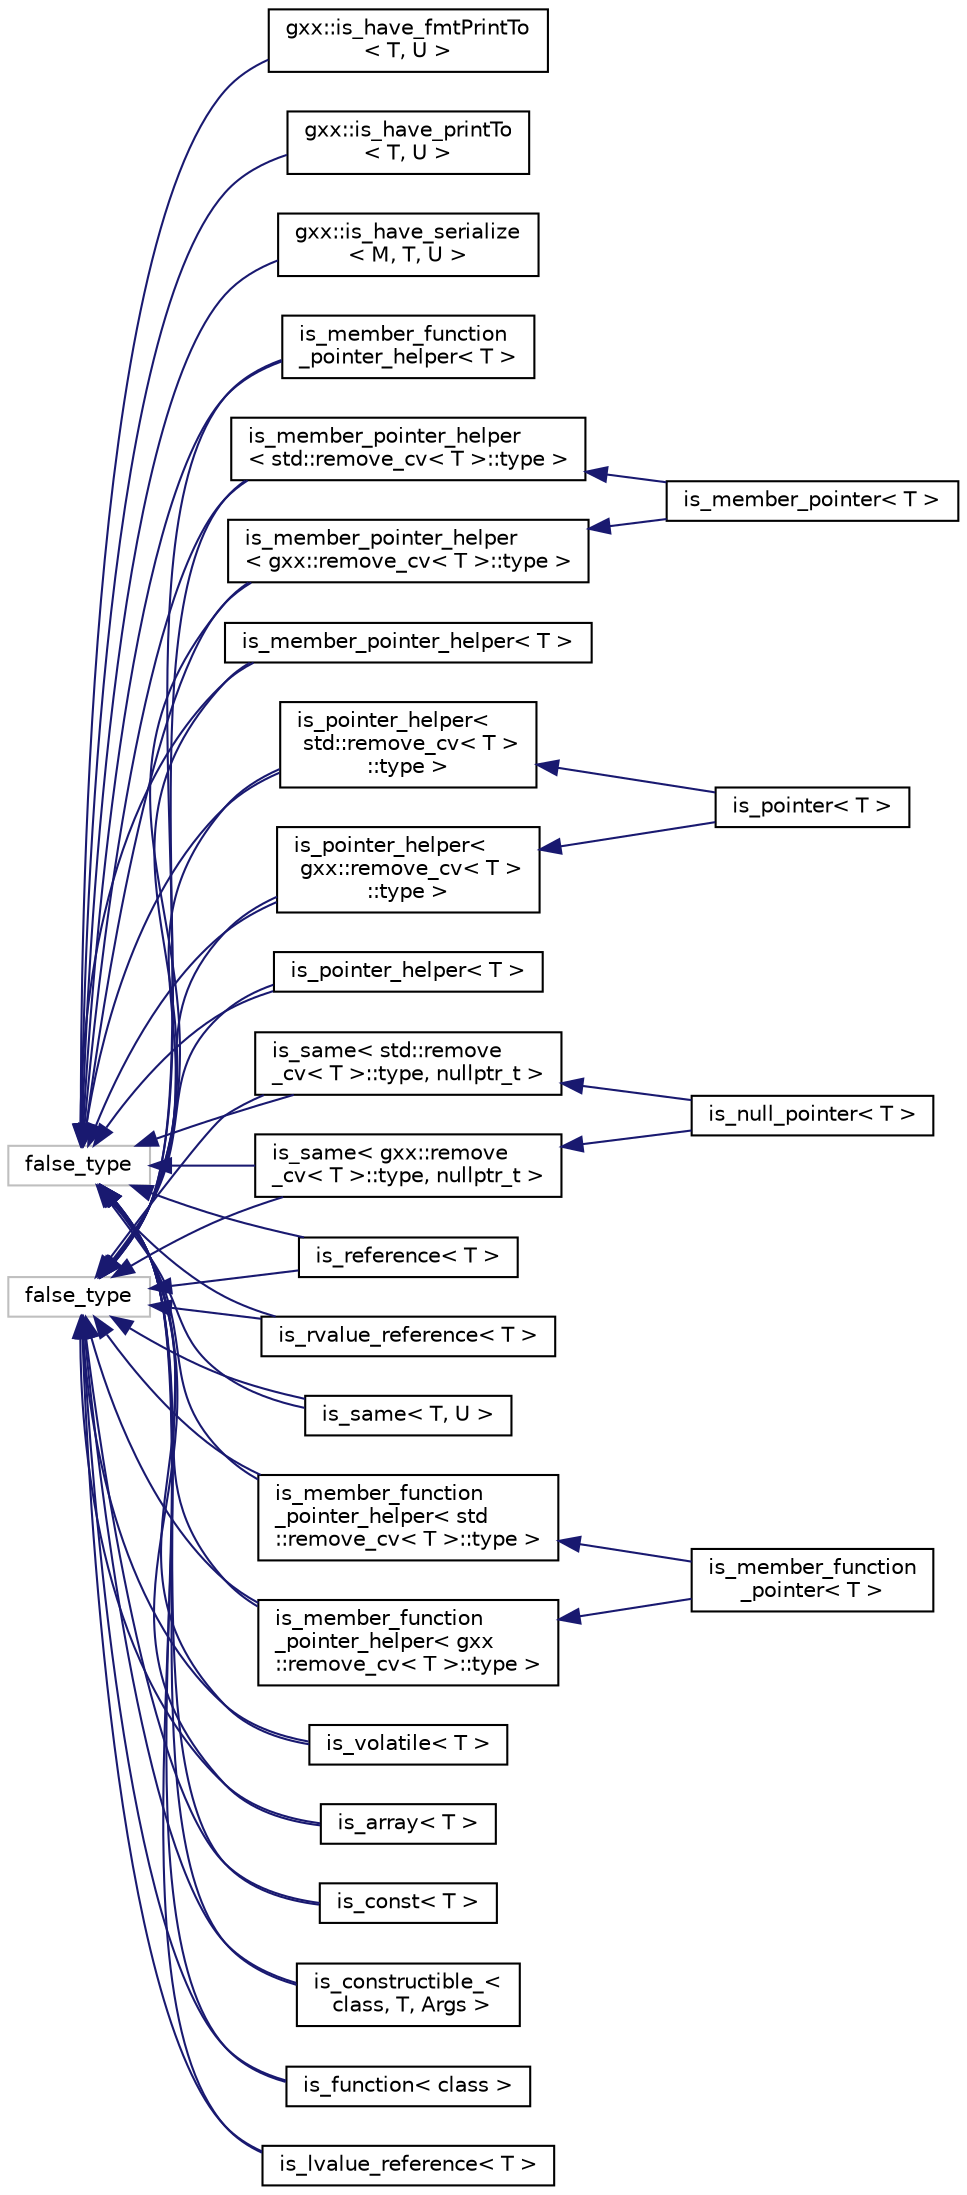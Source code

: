 digraph "Graphical Class Hierarchy"
{
  edge [fontname="Helvetica",fontsize="10",labelfontname="Helvetica",labelfontsize="10"];
  node [fontname="Helvetica",fontsize="10",shape=record];
  rankdir="LR";
  Node1 [label="false_type",height=0.2,width=0.4,color="grey75", fillcolor="white", style="filled"];
  Node1 -> Node2 [dir="back",color="midnightblue",fontsize="10",style="solid",fontname="Helvetica"];
  Node2 [label="gxx::is_have_fmtPrintTo\l\< T, U \>",height=0.2,width=0.4,color="black", fillcolor="white", style="filled",URL="$structgxx_1_1is__have__fmtPrintTo.html"];
  Node1 -> Node3 [dir="back",color="midnightblue",fontsize="10",style="solid",fontname="Helvetica"];
  Node3 [label="gxx::is_have_printTo\l\< T, U \>",height=0.2,width=0.4,color="black", fillcolor="white", style="filled",URL="$structgxx_1_1is__have__printTo.html"];
  Node1 -> Node4 [dir="back",color="midnightblue",fontsize="10",style="solid",fontname="Helvetica"];
  Node4 [label="gxx::is_have_serialize\l\< M, T, U \>",height=0.2,width=0.4,color="black", fillcolor="white", style="filled",URL="$structgxx_1_1is__have__serialize.html"];
  Node1 -> Node5 [dir="back",color="midnightblue",fontsize="10",style="solid",fontname="Helvetica"];
  Node5 [label="is_array\< T \>",height=0.2,width=0.4,color="black", fillcolor="white", style="filled",URL="$structis__array.html"];
  Node1 -> Node6 [dir="back",color="midnightblue",fontsize="10",style="solid",fontname="Helvetica"];
  Node6 [label="is_const\< T \>",height=0.2,width=0.4,color="black", fillcolor="white", style="filled",URL="$structis__const.html"];
  Node1 -> Node7 [dir="back",color="midnightblue",fontsize="10",style="solid",fontname="Helvetica"];
  Node7 [label="is_constructible_\<\l class, T, Args \>",height=0.2,width=0.4,color="black", fillcolor="white", style="filled",URL="$structis__constructible__.html"];
  Node1 -> Node8 [dir="back",color="midnightblue",fontsize="10",style="solid",fontname="Helvetica"];
  Node8 [label="is_function\< class \>",height=0.2,width=0.4,color="black", fillcolor="white", style="filled",URL="$structis__function.html"];
  Node1 -> Node9 [dir="back",color="midnightblue",fontsize="10",style="solid",fontname="Helvetica"];
  Node9 [label="is_lvalue_reference\< T \>",height=0.2,width=0.4,color="black", fillcolor="white", style="filled",URL="$structis__lvalue__reference.html"];
  Node1 -> Node10 [dir="back",color="midnightblue",fontsize="10",style="solid",fontname="Helvetica"];
  Node10 [label="is_member_function\l_pointer_helper\< T \>",height=0.2,width=0.4,color="black", fillcolor="white", style="filled",URL="$structis__member__function__pointer__helper.html"];
  Node1 -> Node11 [dir="back",color="midnightblue",fontsize="10",style="solid",fontname="Helvetica"];
  Node11 [label="is_member_function\l_pointer_helper\< gxx\l::remove_cv\< T \>::type \>",height=0.2,width=0.4,color="black", fillcolor="white", style="filled",URL="$structis__member__function__pointer__helper.html"];
  Node11 -> Node12 [dir="back",color="midnightblue",fontsize="10",style="solid",fontname="Helvetica"];
  Node12 [label="is_member_function\l_pointer\< T \>",height=0.2,width=0.4,color="black", fillcolor="white", style="filled",URL="$structis__member__function__pointer.html"];
  Node1 -> Node13 [dir="back",color="midnightblue",fontsize="10",style="solid",fontname="Helvetica"];
  Node13 [label="is_member_function\l_pointer_helper\< std\l::remove_cv\< T \>::type \>",height=0.2,width=0.4,color="black", fillcolor="white", style="filled",URL="$structis__member__function__pointer__helper.html"];
  Node13 -> Node12 [dir="back",color="midnightblue",fontsize="10",style="solid",fontname="Helvetica"];
  Node1 -> Node14 [dir="back",color="midnightblue",fontsize="10",style="solid",fontname="Helvetica"];
  Node14 [label="is_member_pointer_helper\< T \>",height=0.2,width=0.4,color="black", fillcolor="white", style="filled",URL="$structis__member__pointer__helper.html"];
  Node1 -> Node15 [dir="back",color="midnightblue",fontsize="10",style="solid",fontname="Helvetica"];
  Node15 [label="is_member_pointer_helper\l\< gxx::remove_cv\< T \>::type \>",height=0.2,width=0.4,color="black", fillcolor="white", style="filled",URL="$structis__member__pointer__helper.html"];
  Node15 -> Node16 [dir="back",color="midnightblue",fontsize="10",style="solid",fontname="Helvetica"];
  Node16 [label="is_member_pointer\< T \>",height=0.2,width=0.4,color="black", fillcolor="white", style="filled",URL="$structis__member__pointer.html"];
  Node1 -> Node17 [dir="back",color="midnightblue",fontsize="10",style="solid",fontname="Helvetica"];
  Node17 [label="is_member_pointer_helper\l\< std::remove_cv\< T \>::type \>",height=0.2,width=0.4,color="black", fillcolor="white", style="filled",URL="$structis__member__pointer__helper.html"];
  Node17 -> Node16 [dir="back",color="midnightblue",fontsize="10",style="solid",fontname="Helvetica"];
  Node1 -> Node18 [dir="back",color="midnightblue",fontsize="10",style="solid",fontname="Helvetica"];
  Node18 [label="is_pointer_helper\< T \>",height=0.2,width=0.4,color="black", fillcolor="white", style="filled",URL="$structis__pointer__helper.html"];
  Node1 -> Node19 [dir="back",color="midnightblue",fontsize="10",style="solid",fontname="Helvetica"];
  Node19 [label="is_pointer_helper\<\l gxx::remove_cv\< T \>\l::type \>",height=0.2,width=0.4,color="black", fillcolor="white", style="filled",URL="$structis__pointer__helper.html"];
  Node19 -> Node20 [dir="back",color="midnightblue",fontsize="10",style="solid",fontname="Helvetica"];
  Node20 [label="is_pointer\< T \>",height=0.2,width=0.4,color="black", fillcolor="white", style="filled",URL="$structis__pointer.html"];
  Node1 -> Node21 [dir="back",color="midnightblue",fontsize="10",style="solid",fontname="Helvetica"];
  Node21 [label="is_pointer_helper\<\l std::remove_cv\< T \>\l::type \>",height=0.2,width=0.4,color="black", fillcolor="white", style="filled",URL="$structis__pointer__helper.html"];
  Node21 -> Node20 [dir="back",color="midnightblue",fontsize="10",style="solid",fontname="Helvetica"];
  Node1 -> Node22 [dir="back",color="midnightblue",fontsize="10",style="solid",fontname="Helvetica"];
  Node22 [label="is_reference\< T \>",height=0.2,width=0.4,color="black", fillcolor="white", style="filled",URL="$structis__reference.html"];
  Node1 -> Node23 [dir="back",color="midnightblue",fontsize="10",style="solid",fontname="Helvetica"];
  Node23 [label="is_rvalue_reference\< T \>",height=0.2,width=0.4,color="black", fillcolor="white", style="filled",URL="$structis__rvalue__reference.html"];
  Node1 -> Node24 [dir="back",color="midnightblue",fontsize="10",style="solid",fontname="Helvetica"];
  Node24 [label="is_same\< T, U \>",height=0.2,width=0.4,color="black", fillcolor="white", style="filled",URL="$structis__same.html"];
  Node1 -> Node25 [dir="back",color="midnightblue",fontsize="10",style="solid",fontname="Helvetica"];
  Node25 [label="is_same\< gxx::remove\l_cv\< T \>::type, nullptr_t \>",height=0.2,width=0.4,color="black", fillcolor="white", style="filled",URL="$structis__same.html"];
  Node25 -> Node26 [dir="back",color="midnightblue",fontsize="10",style="solid",fontname="Helvetica"];
  Node26 [label="is_null_pointer\< T \>",height=0.2,width=0.4,color="black", fillcolor="white", style="filled",URL="$structis__null__pointer.html"];
  Node1 -> Node27 [dir="back",color="midnightblue",fontsize="10",style="solid",fontname="Helvetica"];
  Node27 [label="is_same\< std::remove\l_cv\< T \>::type, nullptr_t \>",height=0.2,width=0.4,color="black", fillcolor="white", style="filled",URL="$structis__same.html"];
  Node27 -> Node26 [dir="back",color="midnightblue",fontsize="10",style="solid",fontname="Helvetica"];
  Node1 -> Node28 [dir="back",color="midnightblue",fontsize="10",style="solid",fontname="Helvetica"];
  Node28 [label="is_volatile\< T \>",height=0.2,width=0.4,color="black", fillcolor="white", style="filled",URL="$structis__volatile.html"];
  Node29 [label="false_type",height=0.2,width=0.4,color="grey75", fillcolor="white", style="filled"];
  Node29 -> Node5 [dir="back",color="midnightblue",fontsize="10",style="solid",fontname="Helvetica"];
  Node29 -> Node6 [dir="back",color="midnightblue",fontsize="10",style="solid",fontname="Helvetica"];
  Node29 -> Node7 [dir="back",color="midnightblue",fontsize="10",style="solid",fontname="Helvetica"];
  Node29 -> Node8 [dir="back",color="midnightblue",fontsize="10",style="solid",fontname="Helvetica"];
  Node29 -> Node9 [dir="back",color="midnightblue",fontsize="10",style="solid",fontname="Helvetica"];
  Node29 -> Node10 [dir="back",color="midnightblue",fontsize="10",style="solid",fontname="Helvetica"];
  Node29 -> Node11 [dir="back",color="midnightblue",fontsize="10",style="solid",fontname="Helvetica"];
  Node29 -> Node13 [dir="back",color="midnightblue",fontsize="10",style="solid",fontname="Helvetica"];
  Node29 -> Node14 [dir="back",color="midnightblue",fontsize="10",style="solid",fontname="Helvetica"];
  Node29 -> Node15 [dir="back",color="midnightblue",fontsize="10",style="solid",fontname="Helvetica"];
  Node29 -> Node17 [dir="back",color="midnightblue",fontsize="10",style="solid",fontname="Helvetica"];
  Node29 -> Node18 [dir="back",color="midnightblue",fontsize="10",style="solid",fontname="Helvetica"];
  Node29 -> Node19 [dir="back",color="midnightblue",fontsize="10",style="solid",fontname="Helvetica"];
  Node29 -> Node21 [dir="back",color="midnightblue",fontsize="10",style="solid",fontname="Helvetica"];
  Node29 -> Node22 [dir="back",color="midnightblue",fontsize="10",style="solid",fontname="Helvetica"];
  Node29 -> Node23 [dir="back",color="midnightblue",fontsize="10",style="solid",fontname="Helvetica"];
  Node29 -> Node24 [dir="back",color="midnightblue",fontsize="10",style="solid",fontname="Helvetica"];
  Node29 -> Node25 [dir="back",color="midnightblue",fontsize="10",style="solid",fontname="Helvetica"];
  Node29 -> Node27 [dir="back",color="midnightblue",fontsize="10",style="solid",fontname="Helvetica"];
  Node29 -> Node28 [dir="back",color="midnightblue",fontsize="10",style="solid",fontname="Helvetica"];
}
